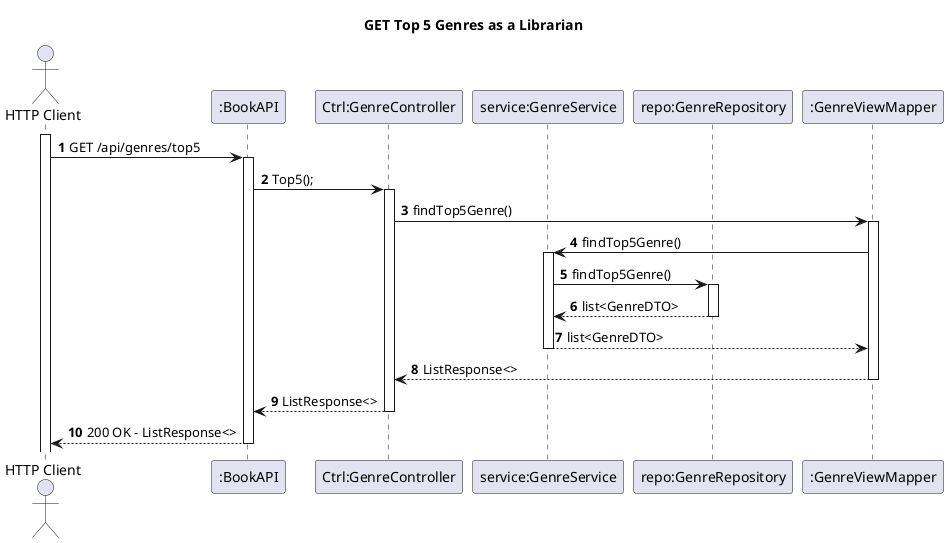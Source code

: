 @startuml
'https://plantuml.com/sequence-diagram
autoactivate on
autonumber

title GET Top 5 Genres as a Librarian

actor "HTTP Client" as User
participant ":BookAPI" as Rest
participant "Ctrl:GenreController" as Ctrl
participant "service:GenreService" as Service
participant "repo:GenreRepository" as Repo
participant ":GenreViewMapper" as Mapper

activate User

User -> Rest: GET /api/genres/top5

Rest -> Ctrl: Top5();

Ctrl -> Mapper: findTop5Genre()
Mapper -> Service: findTop5Genre()
Service -> Repo: findTop5Genre()
Repo --> Service: list<GenreDTO>
Service --> Mapper: list<GenreDTO>
Mapper --> Ctrl: ListResponse<>
Ctrl --> Rest: ListResponse<>
Rest --> User: 200 OK - ListResponse<>

@enduml
